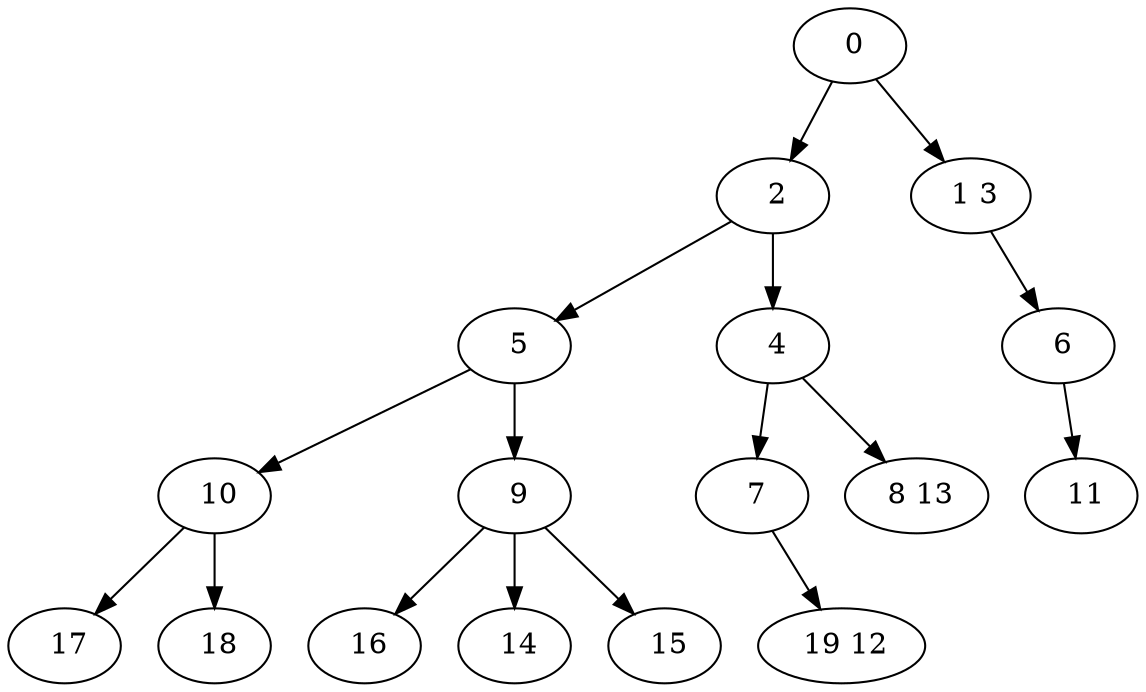 digraph mytree {
" 0" -> " 2";
" 0" -> " 1 3";
" 2" -> " 5";
" 2" -> " 4";
" 1 3" -> " 6";
" 10" -> " 17";
" 10" -> " 18";
" 5" -> " 10";
" 5" -> " 9";
" 4" -> " 7";
" 4" -> " 8 13";
" 16";
" 19 12";
" 7" -> " 19 12";
" 9" -> " 16";
" 9" -> " 14";
" 9" -> " 15";
" 6" -> " 11";
" 11";
" 14";
" 15";
" 17";
" 18";
" 8 13";
}
